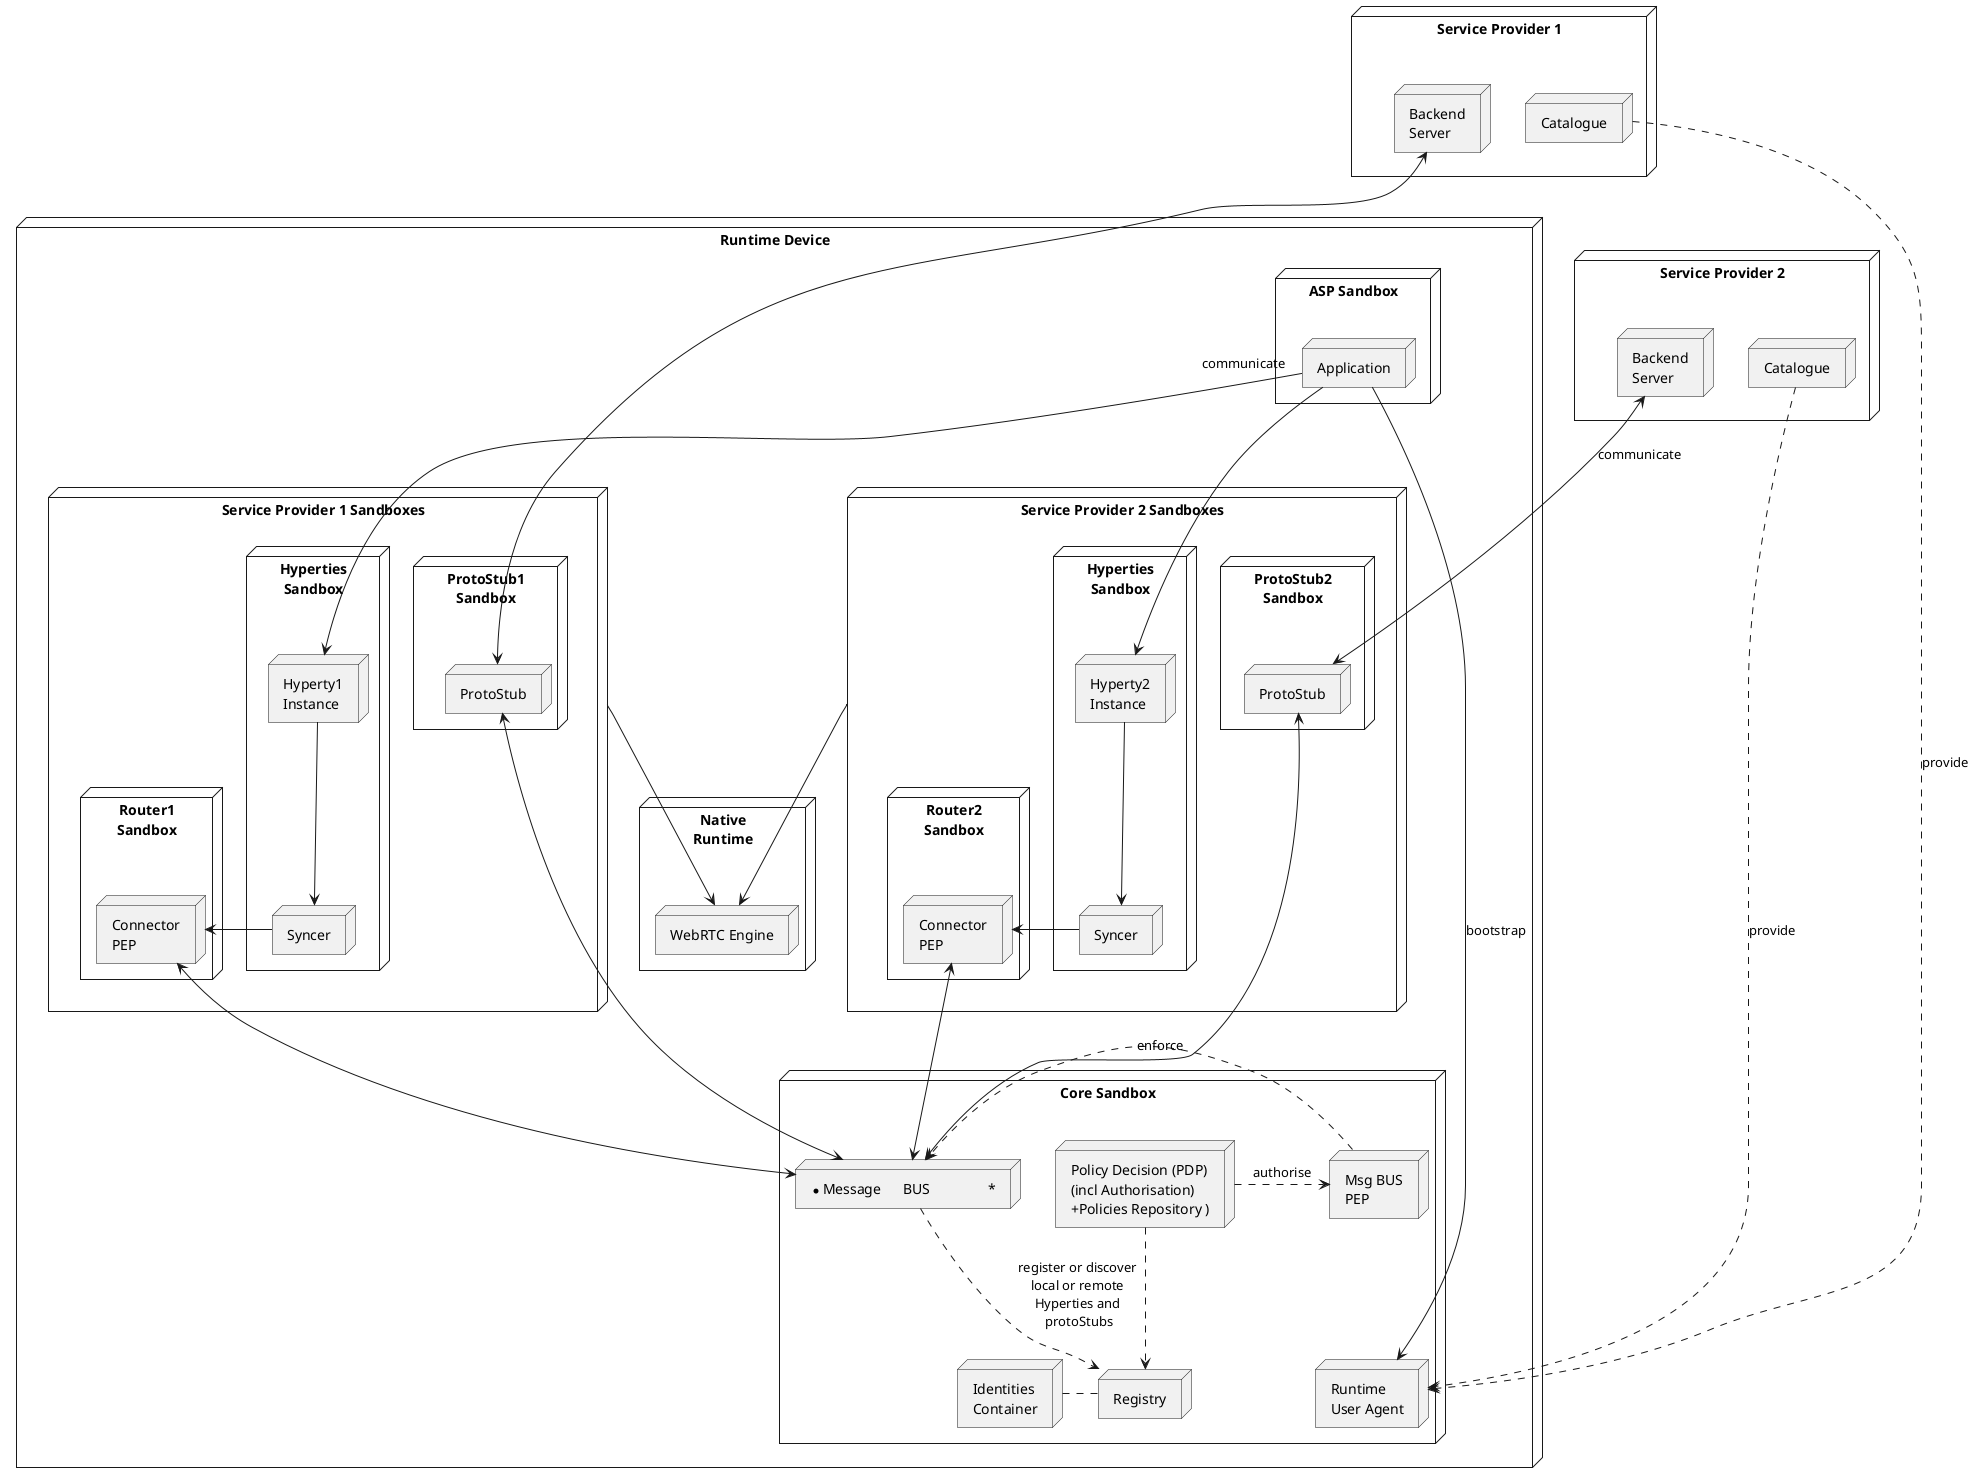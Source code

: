 @startuml "Runtime_Architecture_new.png"


node "Service Provider 1" as SP1 {
	node Catalogue as Repo1
	node "Backend\nServer" as Msg1

	Repo1 -[hidden]left- Msg1
}


node "Service Provider 2" as SP2 {
	node Catalogue as Repo2
	node "Backend\nServer" as Msg2

	Repo2 -[hidden]right- Msg2
}

node "Runtime Device" as rt {

 node "ASP Sandbox" as ASPSand {
	 node "Application" as App 
	}

 SP1 -[hidden]down- App
 SP2 -[hidden]right- App

 node "Service Provider 1 Sandboxes" as SP1Sand {

 node "Hyperties\nSandbox" as H1Sand {
	 node "Hyperty1\nInstance" as H1
	 node "Syncer" as Sync1
	 H1 -down-> Sync1
	 }

 node "ProtoStub1\nSandbox" as Proto1Sand {

	 node "ProtoStub" as Proto1
 }

 node "Router1\nSandbox" as PEP1Sand {
	 node "Connector\nPEP" as PEP1
 }

  Sync1 -> PEP1


 }

node "Service Provider 2 Sandboxes" as SP2Sand {

 node "Hyperties\nSandbox" as H2Sand {
	 node "Hyperty2\nInstance" as H2
	 node "Syncer" as Sync2
	 H2 -down-> Sync2
	 }

 node "Router2\nSandbox" as PEP2Sand {
	 node "Connector\nPEP" as PEP2
	 }

 node "ProtoStub2\nSandbox" as Proto2Sand {

  node "ProtoStub" as Proto2
  }


  Sync2 -> PEP2

 }

 App -down-> H1

 App -down-> H2


Msg1 <-down-> Proto1 : communicate

Msg2 <-down-> Proto2 : communicate

node "Core Sandbox" as core {

 node "*            Message      BUS                *" as Bus 

 node "Msg BUS\nPEP" as BusPEP

 node "Registry" as Reg

 node "Identities\nContainer" as ID

 node "Policy Decision (PDP)\n(incl Authorisation)\n+Policies Repository )" as PDP

 node "Runtime\nUser Agent" as RunUA

 RunUA -[hidden]left- Reg
 }
 
App -down-> RunUA: bootstrap
Repo1 ..down-> RunUA: provide

Repo2 ..down-> RunUA: provide
'Reg -right-> RunUA: discover  Catalogue Hiperties and protoStubs


node "Native\nRuntime" as native {
node "WebRTC Engine" as WRTC
	
}

 


 Bus <-up-> Proto1

 Bus <-up-> Proto2

 BusPEP ..right-> Bus : enforce

 PDP ..right-> BusPEP : authorise

 PDP .down-> Reg

 PEP1 <-down-> Bus

 PEP2 <-down-> Bus

 Reg .left. ID

 Reg <-up. Bus: register or discover\n local or remote \nHyperties and\n protoStubs

 WRTC <-up- SP1Sand

 WRTC <-up- SP2Sand
 	}

@enduml
